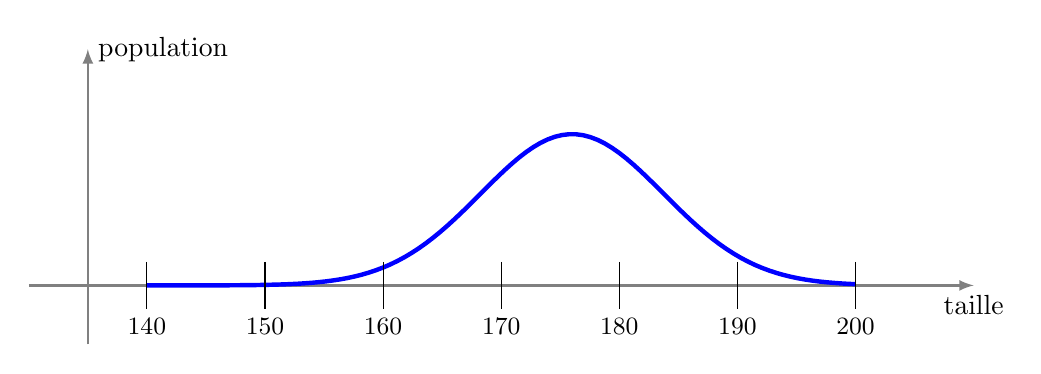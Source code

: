 \begin{tikzpicture}[scale=15]

% Fonction
   %\def\fonction{ 1/(sqrt(2*3.14*\sigmadeux)) * exp{-1/2*1/\sigmadeux*(\x-\mu)*(\x-\mu)} };
   \def\fonction{ 0.025* (exp{-0.5*ln(2*pi*\sigmadeux)}) * (exp{-1/2*1/\sigmadeux*(\x-\mymu)*(\x-\mymu)}) };
   
% intervalle
    \def\a{2}; 


% Axes
    \draw[->,>=latex,thick, gray] (1.3,0)--(2.1,0) node[below,black] {taille};
    \draw[->,>=latex,thick, gray] (1.35,-0.05)--++(0,0.25) node[right,black] {population};  


% Graphe et aire
%   \fill[black!20] (0,0) -- plot[domain=0:\a] (\x,\fonction) -- (\a,0) -- cycle;
\def\mymu{1.76};
\def\sigmadeux{0.006};
%   \draw[ultra thick, color=red,domain=1.40:2.0,samples=100,variable=\x] plot ( {\x} , {\fonction} );


   \draw[ultra thick, color=blue,domain=1.40:2.0,samples=100,variable=\x] plot ( {\x} , {\fonction} );


% \draw (\mymu,0.2) -- ++(0,-0.4) node[below] {$\mu$};

% \node[below] at (1.7,-0.1) {\bf Distribution de la taille des femmes};

% \node[below, inner sep=10pt] at (0.5,0) {\vphantom{$n=10$}};


% % Labels
  \foreach \x in {140,150,...,200}{
  \draw ({\x/100},0.02) -- ({\x/100},-0.02) node[anchor=north] {\small $\x$};
}
  % \draw (1pt,1cm) -- (-1pt,1cm) node[anchor=east] {$1$};
  %\node[below, inner sep=10pt] at (0.5,0) {\vphantom{$n=10$}};


\end{tikzpicture}